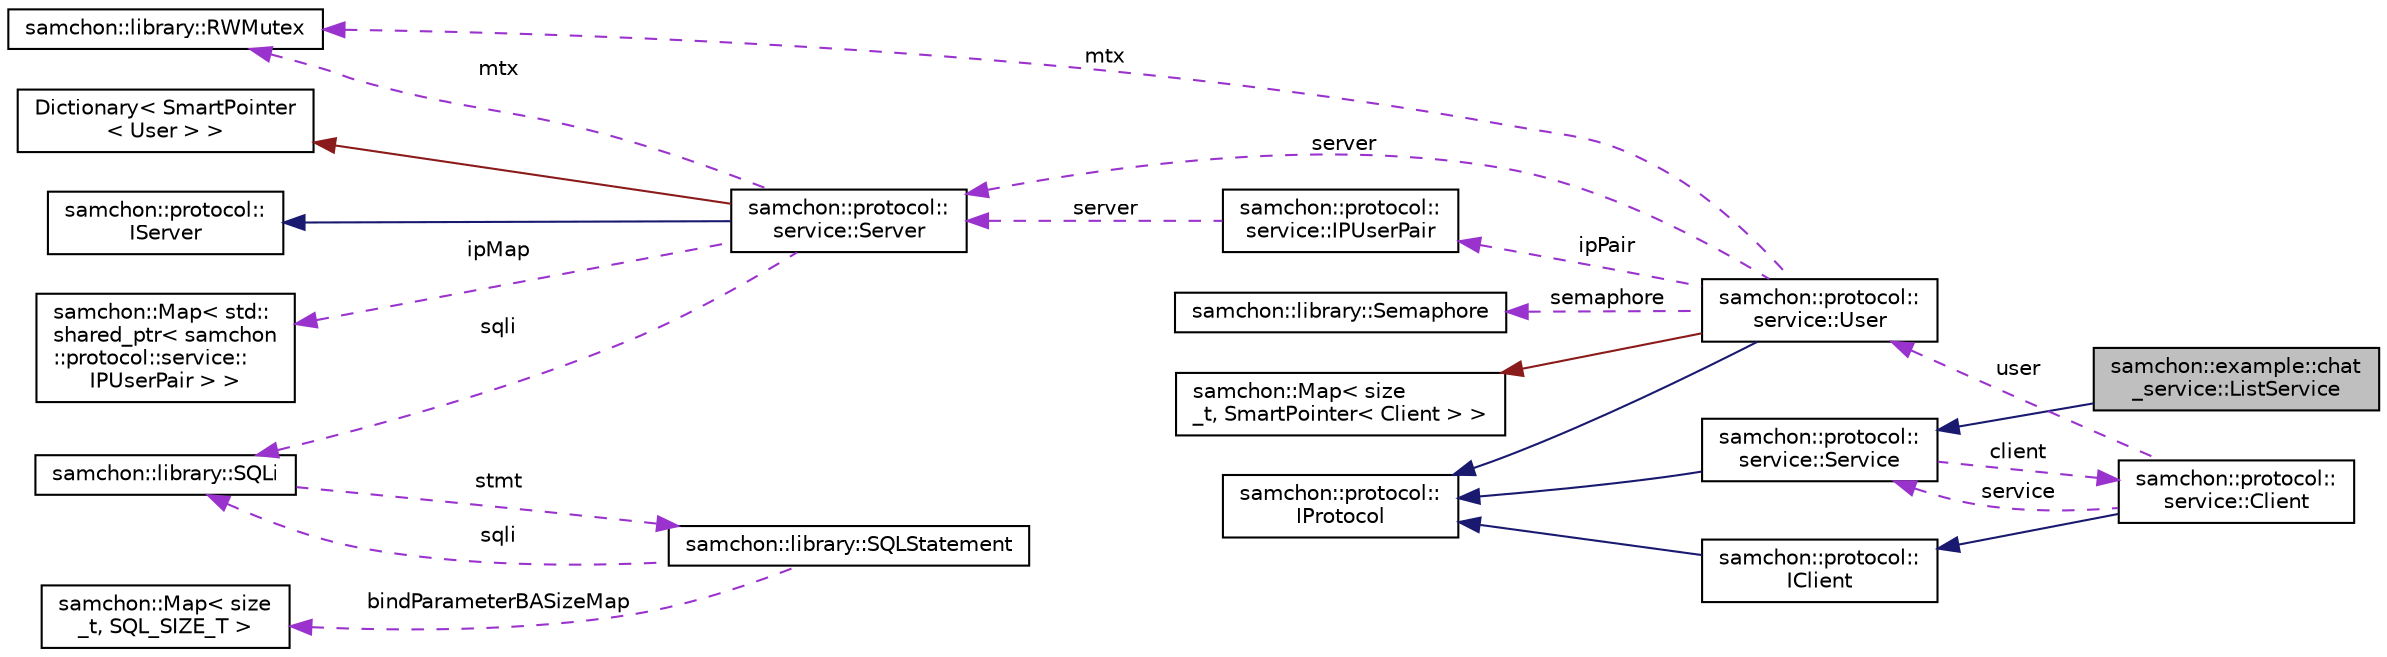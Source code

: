 digraph "samchon::example::chat_service::ListService"
{
  edge [fontname="Helvetica",fontsize="10",labelfontname="Helvetica",labelfontsize="10"];
  node [fontname="Helvetica",fontsize="10",shape=record];
  rankdir="LR";
  Node1 [label="samchon::example::chat\l_service::ListService",height=0.2,width=0.4,color="black", fillcolor="grey75", style="filled", fontcolor="black"];
  Node2 -> Node1 [dir="back",color="midnightblue",fontsize="10",style="solid",fontname="Helvetica"];
  Node2 [label="samchon::protocol::\lservice::Service",height=0.2,width=0.4,color="black", fillcolor="white", style="filled",URL="$d6/df3/classsamchon_1_1protocol_1_1service_1_1Service.html",tooltip="A service. "];
  Node3 -> Node2 [dir="back",color="midnightblue",fontsize="10",style="solid",fontname="Helvetica"];
  Node3 [label="samchon::protocol::\lIProtocol",height=0.2,width=0.4,color="black", fillcolor="white", style="filled",URL="$d4/dcf/classsamchon_1_1protocol_1_1IProtocol.html",tooltip="An interface of Invoke message chain. "];
  Node4 -> Node2 [dir="back",color="darkorchid3",fontsize="10",style="dashed",label=" client" ,fontname="Helvetica"];
  Node4 [label="samchon::protocol::\lservice::Client",height=0.2,width=0.4,color="black", fillcolor="white", style="filled",URL="$df/d31/classsamchon_1_1protocol_1_1service_1_1Client.html",tooltip="A network boundary with the client in an User. "];
  Node5 -> Node4 [dir="back",color="midnightblue",fontsize="10",style="solid",fontname="Helvetica"];
  Node5 [label="samchon::protocol::\lIClient",height=0.2,width=0.4,color="black", fillcolor="white", style="filled",URL="$d3/dc8/classsamchon_1_1protocol_1_1IClient.html",tooltip="An interface for a client. "];
  Node3 -> Node5 [dir="back",color="midnightblue",fontsize="10",style="solid",fontname="Helvetica"];
  Node2 -> Node4 [dir="back",color="darkorchid3",fontsize="10",style="dashed",label=" service" ,fontname="Helvetica"];
  Node6 -> Node4 [dir="back",color="darkorchid3",fontsize="10",style="dashed",label=" user" ,fontname="Helvetica"];
  Node6 [label="samchon::protocol::\lservice::User",height=0.2,width=0.4,color="black", fillcolor="white", style="filled",URL="$df/d87/classsamchon_1_1protocol_1_1service_1_1User.html",tooltip="User containing Client(s) with session-id. "];
  Node7 -> Node6 [dir="back",color="firebrick4",fontsize="10",style="solid",fontname="Helvetica"];
  Node7 [label="samchon::Map\< size\l_t, SmartPointer\< Client \> \>",height=0.2,width=0.4,color="black", fillcolor="white", style="filled",URL="$d1/d4e/classsamchon_1_1Map.html"];
  Node3 -> Node6 [dir="back",color="midnightblue",fontsize="10",style="solid",fontname="Helvetica"];
  Node8 -> Node6 [dir="back",color="darkorchid3",fontsize="10",style="dashed",label=" server" ,fontname="Helvetica"];
  Node8 [label="samchon::protocol::\lservice::Server",height=0.2,width=0.4,color="black", fillcolor="white", style="filled",URL="$d9/d35/classsamchon_1_1protocol_1_1service_1_1Server.html",tooltip="A server for (cloud) service. "];
  Node9 -> Node8 [dir="back",color="firebrick4",fontsize="10",style="solid",fontname="Helvetica"];
  Node9 [label="Dictionary\< SmartPointer\l\< User \> \>",height=0.2,width=0.4,color="black", fillcolor="white", style="filled",URL="$d1/d4e/classsamchon_1_1Map.html",tooltip="Customized std::map. "];
  Node10 -> Node8 [dir="back",color="midnightblue",fontsize="10",style="solid",fontname="Helvetica"];
  Node10 [label="samchon::protocol::\lIServer",height=0.2,width=0.4,color="black", fillcolor="white", style="filled",URL="$d4/de8/classsamchon_1_1protocol_1_1IServer.html",tooltip="An interface of a physical server. "];
  Node11 -> Node8 [dir="back",color="darkorchid3",fontsize="10",style="dashed",label=" mtx" ,fontname="Helvetica"];
  Node11 [label="samchon::library::RWMutex",height=0.2,width=0.4,color="black", fillcolor="white", style="filled",URL="$df/d85/classsamchon_1_1library_1_1RWMutex.html",tooltip="rw_mutex "];
  Node12 -> Node8 [dir="back",color="darkorchid3",fontsize="10",style="dashed",label=" ipMap" ,fontname="Helvetica"];
  Node12 [label="samchon::Map\< std::\lshared_ptr\< samchon\l::protocol::service::\lIPUserPair \> \>",height=0.2,width=0.4,color="black", fillcolor="white", style="filled",URL="$d1/d4e/classsamchon_1_1Map.html"];
  Node13 -> Node8 [dir="back",color="darkorchid3",fontsize="10",style="dashed",label=" sqli" ,fontname="Helvetica"];
  Node13 [label="samchon::library::SQLi",height=0.2,width=0.4,color="black", fillcolor="white", style="filled",URL="$d9/d2f/classsamchon_1_1library_1_1SQLi.html",tooltip="A SQL interface; DBMS connector. "];
  Node14 -> Node13 [dir="back",color="darkorchid3",fontsize="10",style="dashed",label=" stmt" ,fontname="Helvetica"];
  Node14 [label="samchon::library::SQLStatement",height=0.2,width=0.4,color="black", fillcolor="white", style="filled",URL="$de/def/classsamchon_1_1library_1_1SQLStatement.html",tooltip="A sql statement. "];
  Node15 -> Node14 [dir="back",color="darkorchid3",fontsize="10",style="dashed",label=" bindParameterBASizeMap" ,fontname="Helvetica"];
  Node15 [label="samchon::Map\< size\l_t, SQL_SIZE_T \>",height=0.2,width=0.4,color="black", fillcolor="white", style="filled",URL="$d1/d4e/classsamchon_1_1Map.html"];
  Node13 -> Node14 [dir="back",color="darkorchid3",fontsize="10",style="dashed",label=" sqli" ,fontname="Helvetica"];
  Node16 -> Node6 [dir="back",color="darkorchid3",fontsize="10",style="dashed",label=" ipPair" ,fontname="Helvetica"];
  Node16 [label="samchon::protocol::\lservice::IPUserPair",height=0.2,width=0.4,color="black", fillcolor="white", style="filled",URL="$df/dc6/classsamchon_1_1protocol_1_1service_1_1IPUserPair.html",tooltip="Relationship between IP address and User for issuing session. "];
  Node8 -> Node16 [dir="back",color="darkorchid3",fontsize="10",style="dashed",label=" server" ,fontname="Helvetica"];
  Node17 -> Node6 [dir="back",color="darkorchid3",fontsize="10",style="dashed",label=" semaphore" ,fontname="Helvetica"];
  Node17 [label="samchon::library::Semaphore",height=0.2,width=0.4,color="black", fillcolor="white", style="filled",URL="$d9/d88/classsamchon_1_1library_1_1Semaphore.html",tooltip="A semaphore. "];
  Node11 -> Node6 [dir="back",color="darkorchid3",fontsize="10",style="dashed",label=" mtx" ,fontname="Helvetica"];
}
